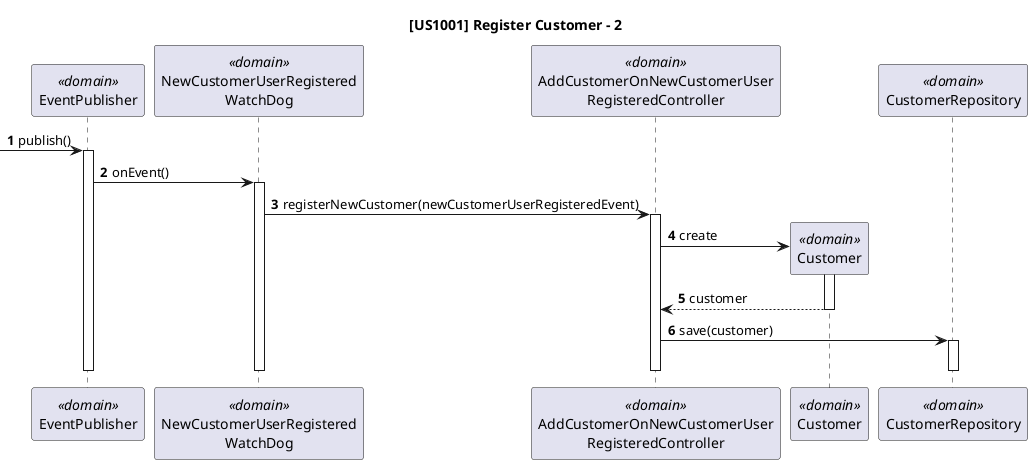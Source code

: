 @startuml
autonumber

title [US1001] Register Customer - 2


participant "EventPublisher" as EP <<domain>>
participant "NewCustomerUserRegistered\nWatchDog" as WD <<domain>>
participant "AddCustomerOnNewCustomerUser\nRegisteredController" as CTRL_EVENT <<domain>>
'participant "EntityManagementService" as EMS <<service>>
participant "Customer" as ENTITY <<domain>>
participant "CustomerRepository" as ER <<domain>>




 -> EP : publish()
activate EP

EP -> WD: onEvent()
activate WD

WD -> CTRL_EVENT: registerNewCustomer(newCustomerUserRegisteredEvent)
activate CTRL_EVENT

'CTRL_EVENT -> EMS: registerNewEntity(companyName, address,\ncustomerCode, customerManageruser)
'activate EMS

CTRL_EVENT -> ENTITY**: create
activate ENTITY

ENTITY --> CTRL_EVENT: customer
deactivate ENTITY

CTRL_EVENT -> ER: save(customer)
activate ER
deactivate ER


deactivate WD
deactivate EP
deactivate CTRL_EVENT
'deactivate EMS


@enduml


